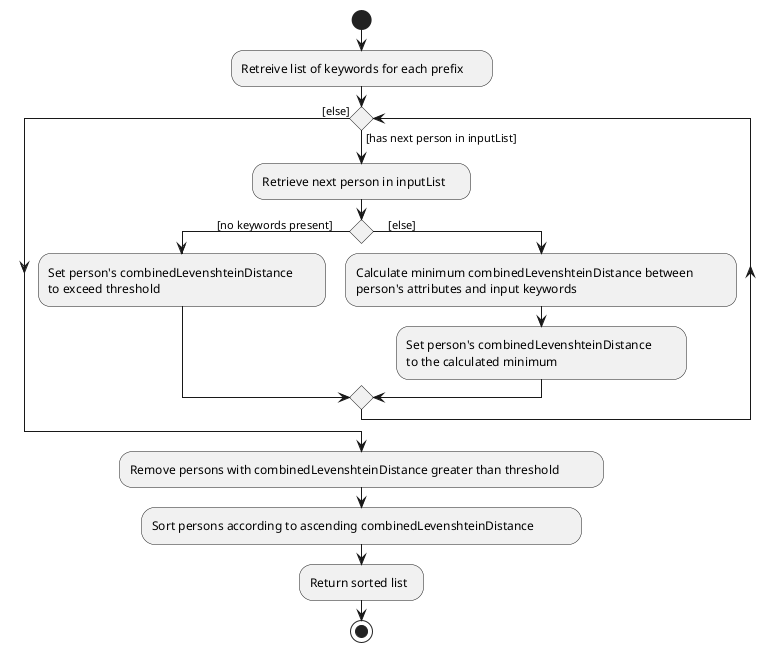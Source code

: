 @startuml
start
:Retreive list of keywords for each prefix      ;
while () is ([has next person in inputList])
:Retrieve next person in inputList     ;
if () then ([no keywords present]      )
:Set person's combinedLevenshteinDistance
to exceed threshold                                                  ;
else (     [else])
:Calculate minimum combinedLevenshteinDistance between
person's attributes and input keywords                                                ;
:Set person's combinedLevenshteinDistance
to the calculated minimum                                      ;
endif
endwhile ([else])
:Remove persons with combinedLevenshteinDistance greater than threshold           ;
:Sort persons according to ascending combinedLevenshteinDistance            ;
:Return sorted list  ;
stop
@enduml
